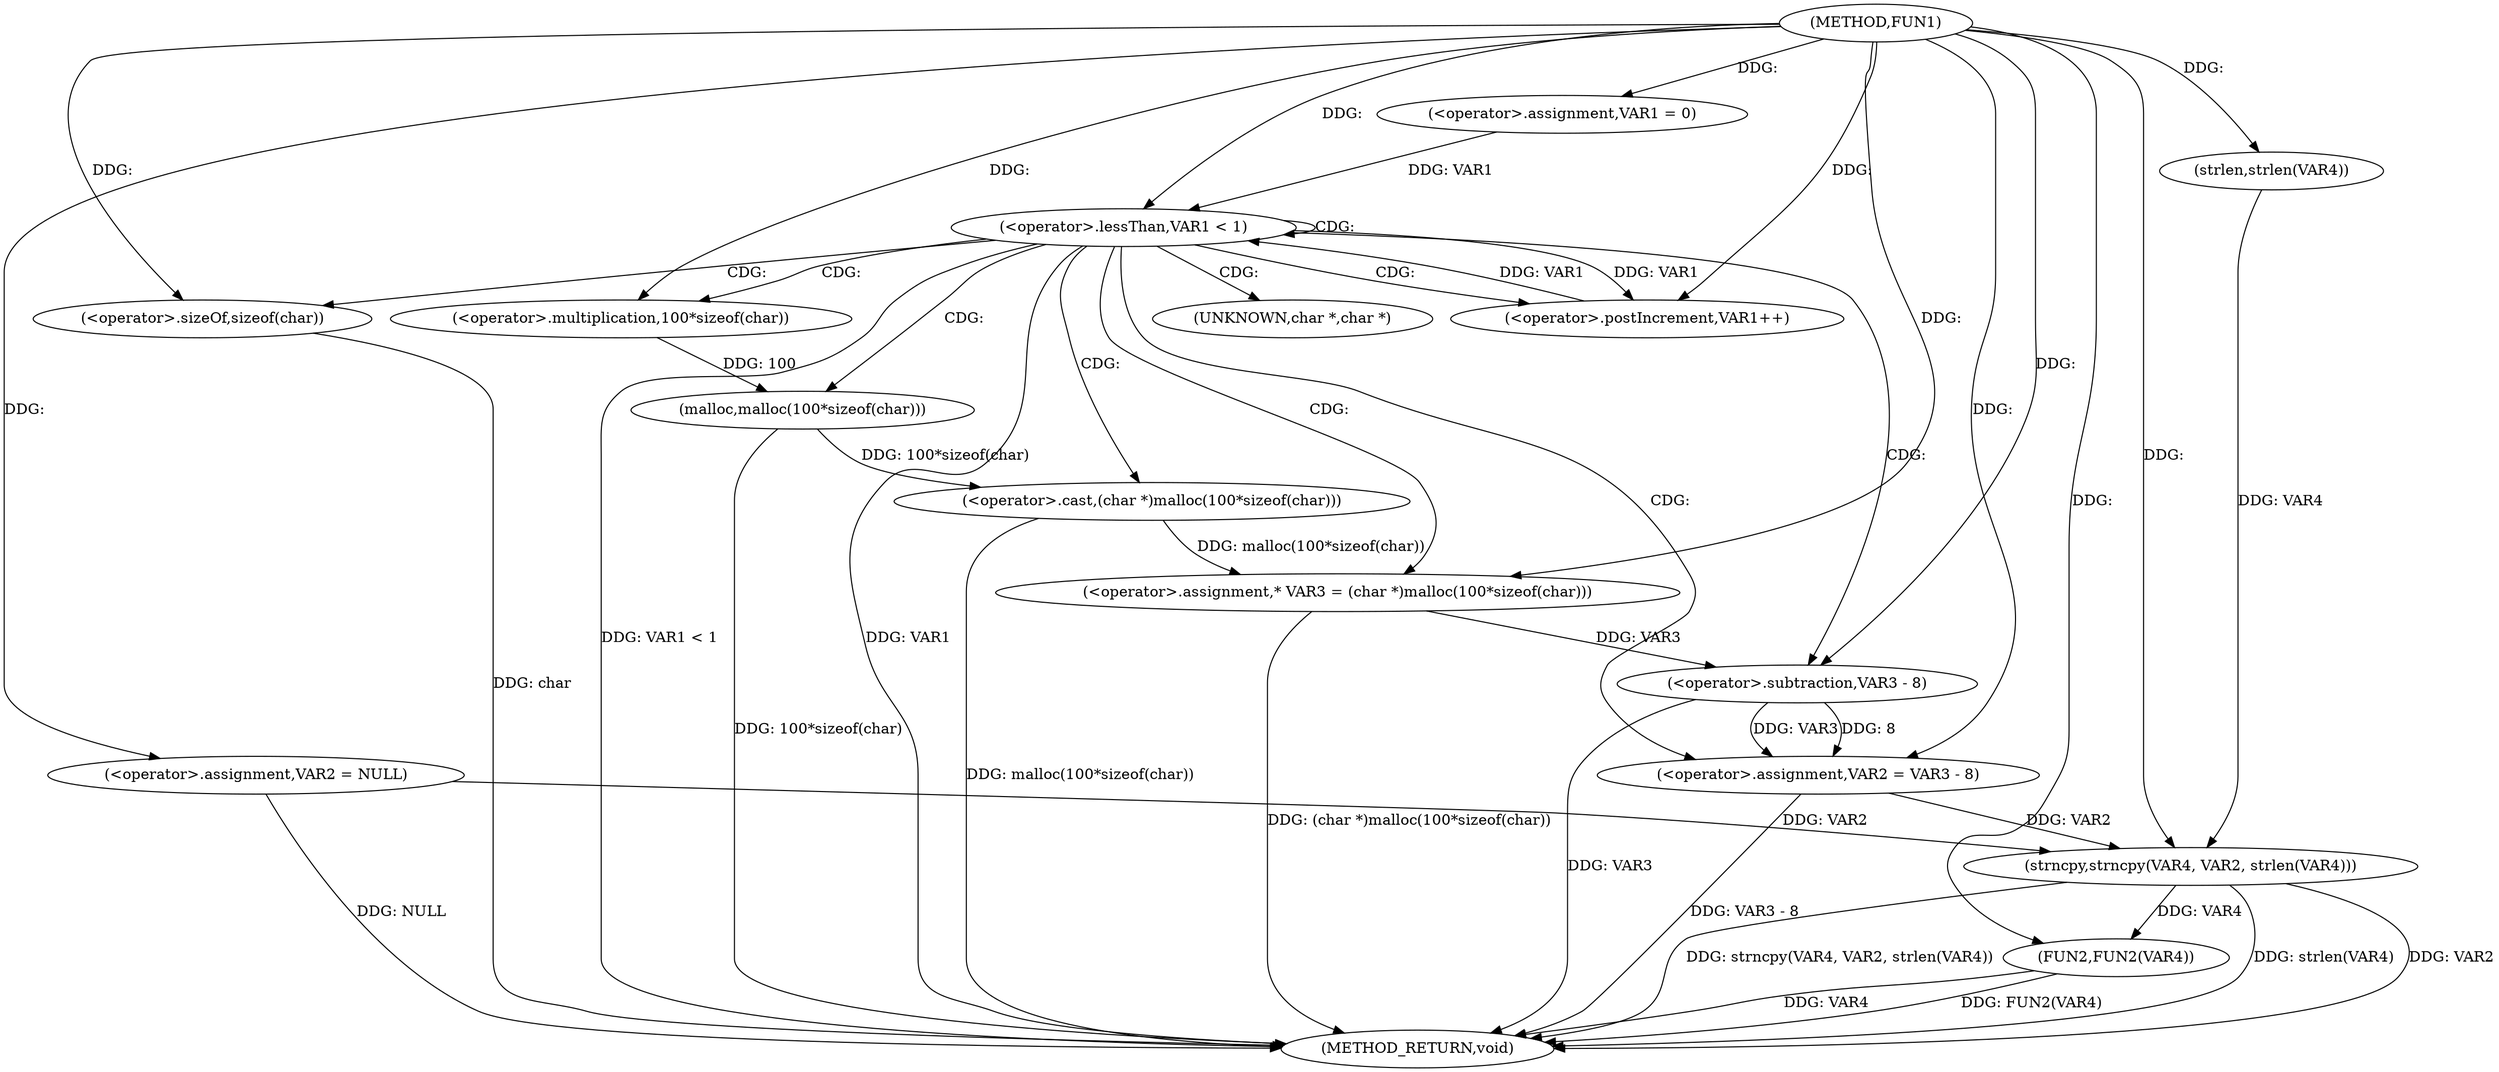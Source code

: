 digraph FUN1 {  
"1000100" [label = "(METHOD,FUN1)" ]
"1000142" [label = "(METHOD_RETURN,void)" ]
"1000104" [label = "(<operator>.assignment,VAR2 = NULL)" ]
"1000108" [label = "(<operator>.assignment,VAR1 = 0)" ]
"1000111" [label = "(<operator>.lessThan,VAR1 < 1)" ]
"1000114" [label = "(<operator>.postIncrement,VAR1++)" ]
"1000119" [label = "(<operator>.assignment,* VAR3 = (char *)malloc(100*sizeof(char)))" ]
"1000121" [label = "(<operator>.cast,(char *)malloc(100*sizeof(char)))" ]
"1000123" [label = "(malloc,malloc(100*sizeof(char)))" ]
"1000124" [label = "(<operator>.multiplication,100*sizeof(char))" ]
"1000126" [label = "(<operator>.sizeOf,sizeof(char))" ]
"1000128" [label = "(<operator>.assignment,VAR2 = VAR3 - 8)" ]
"1000130" [label = "(<operator>.subtraction,VAR3 - 8)" ]
"1000135" [label = "(strncpy,strncpy(VAR4, VAR2, strlen(VAR4)))" ]
"1000138" [label = "(strlen,strlen(VAR4))" ]
"1000140" [label = "(FUN2,FUN2(VAR4))" ]
"1000122" [label = "(UNKNOWN,char *,char *)" ]
  "1000140" -> "1000142"  [ label = "DDG: FUN2(VAR4)"] 
  "1000119" -> "1000142"  [ label = "DDG: (char *)malloc(100*sizeof(char))"] 
  "1000126" -> "1000142"  [ label = "DDG: char"] 
  "1000111" -> "1000142"  [ label = "DDG: VAR1"] 
  "1000135" -> "1000142"  [ label = "DDG: strncpy(VAR4, VAR2, strlen(VAR4))"] 
  "1000111" -> "1000142"  [ label = "DDG: VAR1 < 1"] 
  "1000128" -> "1000142"  [ label = "DDG: VAR3 - 8"] 
  "1000121" -> "1000142"  [ label = "DDG: malloc(100*sizeof(char))"] 
  "1000140" -> "1000142"  [ label = "DDG: VAR4"] 
  "1000135" -> "1000142"  [ label = "DDG: strlen(VAR4)"] 
  "1000135" -> "1000142"  [ label = "DDG: VAR2"] 
  "1000104" -> "1000142"  [ label = "DDG: NULL"] 
  "1000130" -> "1000142"  [ label = "DDG: VAR3"] 
  "1000123" -> "1000142"  [ label = "DDG: 100*sizeof(char)"] 
  "1000100" -> "1000104"  [ label = "DDG: "] 
  "1000100" -> "1000108"  [ label = "DDG: "] 
  "1000114" -> "1000111"  [ label = "DDG: VAR1"] 
  "1000108" -> "1000111"  [ label = "DDG: VAR1"] 
  "1000100" -> "1000111"  [ label = "DDG: "] 
  "1000111" -> "1000114"  [ label = "DDG: VAR1"] 
  "1000100" -> "1000114"  [ label = "DDG: "] 
  "1000121" -> "1000119"  [ label = "DDG: malloc(100*sizeof(char))"] 
  "1000100" -> "1000119"  [ label = "DDG: "] 
  "1000123" -> "1000121"  [ label = "DDG: 100*sizeof(char)"] 
  "1000124" -> "1000123"  [ label = "DDG: 100"] 
  "1000100" -> "1000124"  [ label = "DDG: "] 
  "1000100" -> "1000126"  [ label = "DDG: "] 
  "1000130" -> "1000128"  [ label = "DDG: VAR3"] 
  "1000130" -> "1000128"  [ label = "DDG: 8"] 
  "1000100" -> "1000128"  [ label = "DDG: "] 
  "1000119" -> "1000130"  [ label = "DDG: VAR3"] 
  "1000100" -> "1000130"  [ label = "DDG: "] 
  "1000138" -> "1000135"  [ label = "DDG: VAR4"] 
  "1000100" -> "1000135"  [ label = "DDG: "] 
  "1000104" -> "1000135"  [ label = "DDG: VAR2"] 
  "1000128" -> "1000135"  [ label = "DDG: VAR2"] 
  "1000100" -> "1000138"  [ label = "DDG: "] 
  "1000135" -> "1000140"  [ label = "DDG: VAR4"] 
  "1000100" -> "1000140"  [ label = "DDG: "] 
  "1000111" -> "1000128"  [ label = "CDG: "] 
  "1000111" -> "1000121"  [ label = "CDG: "] 
  "1000111" -> "1000123"  [ label = "CDG: "] 
  "1000111" -> "1000124"  [ label = "CDG: "] 
  "1000111" -> "1000119"  [ label = "CDG: "] 
  "1000111" -> "1000130"  [ label = "CDG: "] 
  "1000111" -> "1000114"  [ label = "CDG: "] 
  "1000111" -> "1000111"  [ label = "CDG: "] 
  "1000111" -> "1000122"  [ label = "CDG: "] 
  "1000111" -> "1000126"  [ label = "CDG: "] 
}

